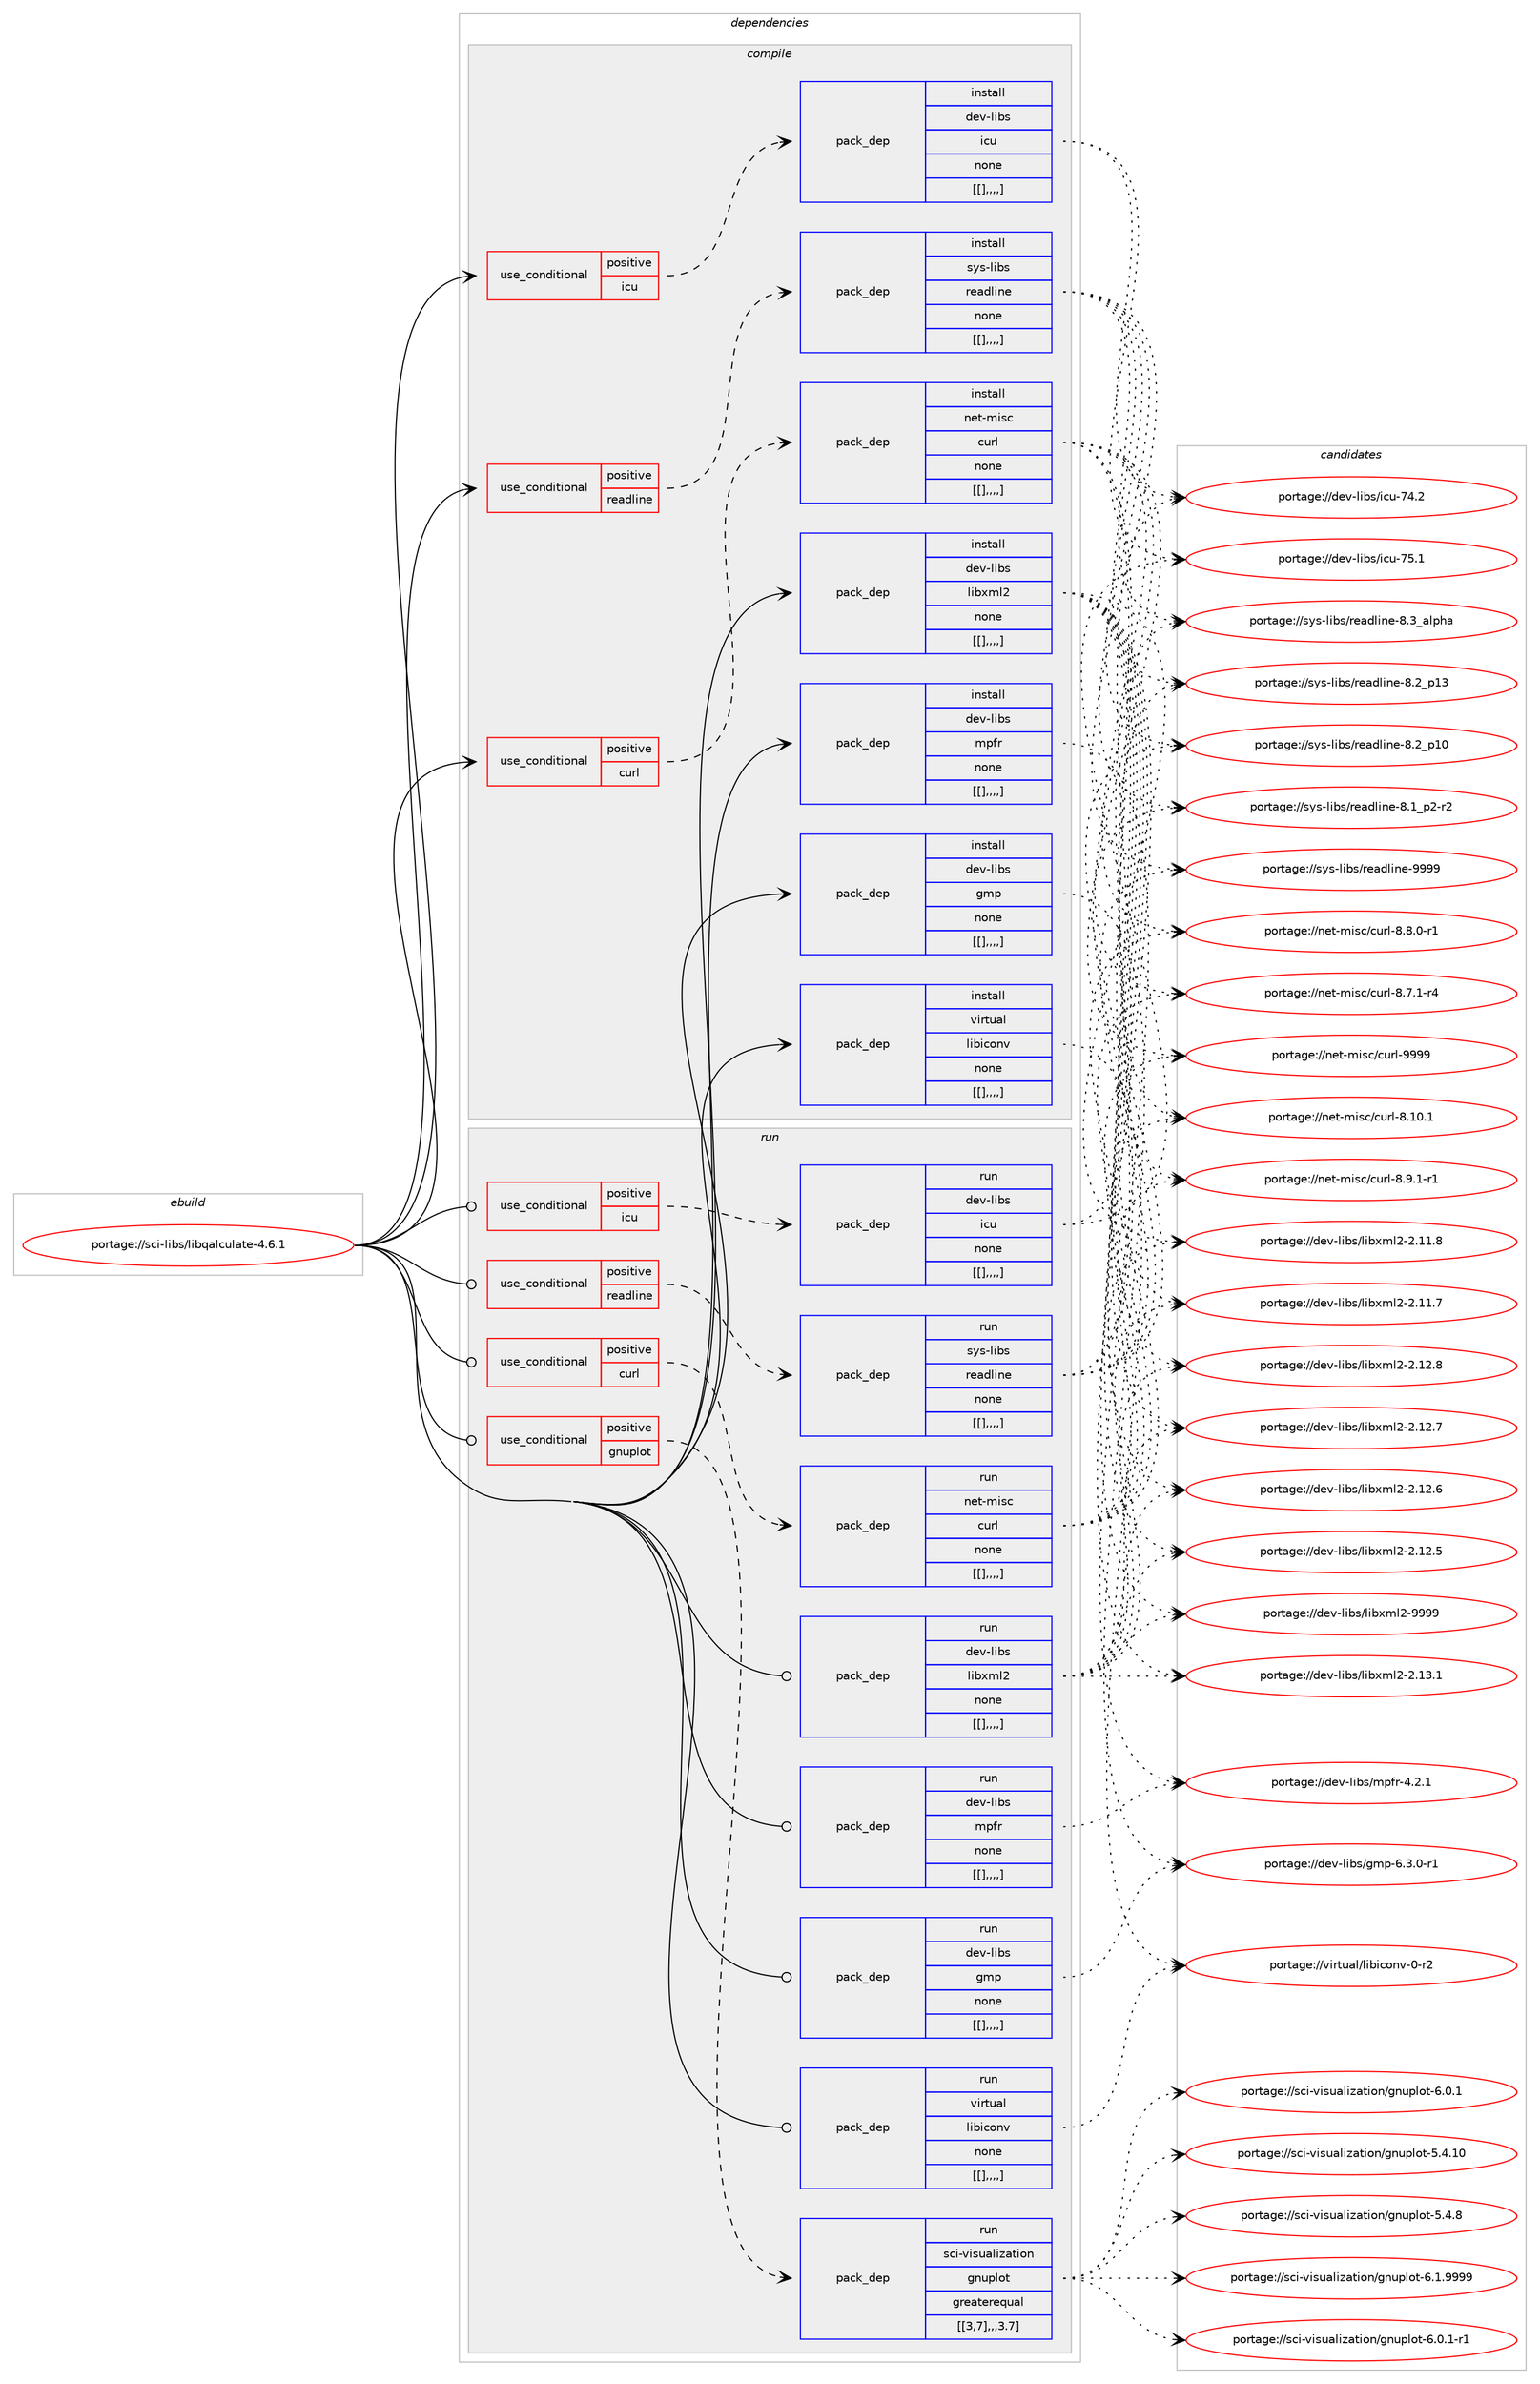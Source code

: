 digraph prolog {

# *************
# Graph options
# *************

newrank=true;
concentrate=true;
compound=true;
graph [rankdir=LR,fontname=Helvetica,fontsize=10,ranksep=1.5];#, ranksep=2.5, nodesep=0.2];
edge  [arrowhead=vee];
node  [fontname=Helvetica,fontsize=10];

# **********
# The ebuild
# **********

subgraph cluster_leftcol {
color=gray;
label=<<i>ebuild</i>>;
id [label="portage://sci-libs/libqalculate-4.6.1", color=red, width=4, href="../sci-libs/libqalculate-4.6.1.svg"];
}

# ****************
# The dependencies
# ****************

subgraph cluster_midcol {
color=gray;
label=<<i>dependencies</i>>;
subgraph cluster_compile {
fillcolor="#eeeeee";
style=filled;
label=<<i>compile</i>>;
subgraph cond5865 {
dependency15454 [label=<<TABLE BORDER="0" CELLBORDER="1" CELLSPACING="0" CELLPADDING="4"><TR><TD ROWSPAN="3" CELLPADDING="10">use_conditional</TD></TR><TR><TD>positive</TD></TR><TR><TD>curl</TD></TR></TABLE>>, shape=none, color=red];
subgraph pack9543 {
dependency15455 [label=<<TABLE BORDER="0" CELLBORDER="1" CELLSPACING="0" CELLPADDING="4" WIDTH="220"><TR><TD ROWSPAN="6" CELLPADDING="30">pack_dep</TD></TR><TR><TD WIDTH="110">install</TD></TR><TR><TD>net-misc</TD></TR><TR><TD>curl</TD></TR><TR><TD>none</TD></TR><TR><TD>[[],,,,]</TD></TR></TABLE>>, shape=none, color=blue];
}
dependency15454:e -> dependency15455:w [weight=20,style="dashed",arrowhead="vee"];
}
id:e -> dependency15454:w [weight=20,style="solid",arrowhead="vee"];
subgraph cond5866 {
dependency15456 [label=<<TABLE BORDER="0" CELLBORDER="1" CELLSPACING="0" CELLPADDING="4"><TR><TD ROWSPAN="3" CELLPADDING="10">use_conditional</TD></TR><TR><TD>positive</TD></TR><TR><TD>icu</TD></TR></TABLE>>, shape=none, color=red];
subgraph pack9544 {
dependency15457 [label=<<TABLE BORDER="0" CELLBORDER="1" CELLSPACING="0" CELLPADDING="4" WIDTH="220"><TR><TD ROWSPAN="6" CELLPADDING="30">pack_dep</TD></TR><TR><TD WIDTH="110">install</TD></TR><TR><TD>dev-libs</TD></TR><TR><TD>icu</TD></TR><TR><TD>none</TD></TR><TR><TD>[[],,,,]</TD></TR></TABLE>>, shape=none, color=blue];
}
dependency15456:e -> dependency15457:w [weight=20,style="dashed",arrowhead="vee"];
}
id:e -> dependency15456:w [weight=20,style="solid",arrowhead="vee"];
subgraph cond5867 {
dependency15458 [label=<<TABLE BORDER="0" CELLBORDER="1" CELLSPACING="0" CELLPADDING="4"><TR><TD ROWSPAN="3" CELLPADDING="10">use_conditional</TD></TR><TR><TD>positive</TD></TR><TR><TD>readline</TD></TR></TABLE>>, shape=none, color=red];
subgraph pack9545 {
dependency15459 [label=<<TABLE BORDER="0" CELLBORDER="1" CELLSPACING="0" CELLPADDING="4" WIDTH="220"><TR><TD ROWSPAN="6" CELLPADDING="30">pack_dep</TD></TR><TR><TD WIDTH="110">install</TD></TR><TR><TD>sys-libs</TD></TR><TR><TD>readline</TD></TR><TR><TD>none</TD></TR><TR><TD>[[],,,,]</TD></TR></TABLE>>, shape=none, color=blue];
}
dependency15458:e -> dependency15459:w [weight=20,style="dashed",arrowhead="vee"];
}
id:e -> dependency15458:w [weight=20,style="solid",arrowhead="vee"];
subgraph pack9546 {
dependency15460 [label=<<TABLE BORDER="0" CELLBORDER="1" CELLSPACING="0" CELLPADDING="4" WIDTH="220"><TR><TD ROWSPAN="6" CELLPADDING="30">pack_dep</TD></TR><TR><TD WIDTH="110">install</TD></TR><TR><TD>dev-libs</TD></TR><TR><TD>gmp</TD></TR><TR><TD>none</TD></TR><TR><TD>[[],,,,]</TD></TR></TABLE>>, shape=none, color=blue];
}
id:e -> dependency15460:w [weight=20,style="solid",arrowhead="vee"];
subgraph pack9547 {
dependency15461 [label=<<TABLE BORDER="0" CELLBORDER="1" CELLSPACING="0" CELLPADDING="4" WIDTH="220"><TR><TD ROWSPAN="6" CELLPADDING="30">pack_dep</TD></TR><TR><TD WIDTH="110">install</TD></TR><TR><TD>dev-libs</TD></TR><TR><TD>libxml2</TD></TR><TR><TD>none</TD></TR><TR><TD>[[],,,,]</TD></TR></TABLE>>, shape=none, color=blue];
}
id:e -> dependency15461:w [weight=20,style="solid",arrowhead="vee"];
subgraph pack9548 {
dependency15462 [label=<<TABLE BORDER="0" CELLBORDER="1" CELLSPACING="0" CELLPADDING="4" WIDTH="220"><TR><TD ROWSPAN="6" CELLPADDING="30">pack_dep</TD></TR><TR><TD WIDTH="110">install</TD></TR><TR><TD>dev-libs</TD></TR><TR><TD>mpfr</TD></TR><TR><TD>none</TD></TR><TR><TD>[[],,,,]</TD></TR></TABLE>>, shape=none, color=blue];
}
id:e -> dependency15462:w [weight=20,style="solid",arrowhead="vee"];
subgraph pack9549 {
dependency15463 [label=<<TABLE BORDER="0" CELLBORDER="1" CELLSPACING="0" CELLPADDING="4" WIDTH="220"><TR><TD ROWSPAN="6" CELLPADDING="30">pack_dep</TD></TR><TR><TD WIDTH="110">install</TD></TR><TR><TD>virtual</TD></TR><TR><TD>libiconv</TD></TR><TR><TD>none</TD></TR><TR><TD>[[],,,,]</TD></TR></TABLE>>, shape=none, color=blue];
}
id:e -> dependency15463:w [weight=20,style="solid",arrowhead="vee"];
}
subgraph cluster_compileandrun {
fillcolor="#eeeeee";
style=filled;
label=<<i>compile and run</i>>;
}
subgraph cluster_run {
fillcolor="#eeeeee";
style=filled;
label=<<i>run</i>>;
subgraph cond5868 {
dependency15464 [label=<<TABLE BORDER="0" CELLBORDER="1" CELLSPACING="0" CELLPADDING="4"><TR><TD ROWSPAN="3" CELLPADDING="10">use_conditional</TD></TR><TR><TD>positive</TD></TR><TR><TD>curl</TD></TR></TABLE>>, shape=none, color=red];
subgraph pack9550 {
dependency15465 [label=<<TABLE BORDER="0" CELLBORDER="1" CELLSPACING="0" CELLPADDING="4" WIDTH="220"><TR><TD ROWSPAN="6" CELLPADDING="30">pack_dep</TD></TR><TR><TD WIDTH="110">run</TD></TR><TR><TD>net-misc</TD></TR><TR><TD>curl</TD></TR><TR><TD>none</TD></TR><TR><TD>[[],,,,]</TD></TR></TABLE>>, shape=none, color=blue];
}
dependency15464:e -> dependency15465:w [weight=20,style="dashed",arrowhead="vee"];
}
id:e -> dependency15464:w [weight=20,style="solid",arrowhead="odot"];
subgraph cond5869 {
dependency15466 [label=<<TABLE BORDER="0" CELLBORDER="1" CELLSPACING="0" CELLPADDING="4"><TR><TD ROWSPAN="3" CELLPADDING="10">use_conditional</TD></TR><TR><TD>positive</TD></TR><TR><TD>gnuplot</TD></TR></TABLE>>, shape=none, color=red];
subgraph pack9551 {
dependency15467 [label=<<TABLE BORDER="0" CELLBORDER="1" CELLSPACING="0" CELLPADDING="4" WIDTH="220"><TR><TD ROWSPAN="6" CELLPADDING="30">pack_dep</TD></TR><TR><TD WIDTH="110">run</TD></TR><TR><TD>sci-visualization</TD></TR><TR><TD>gnuplot</TD></TR><TR><TD>greaterequal</TD></TR><TR><TD>[[3,7],,,3.7]</TD></TR></TABLE>>, shape=none, color=blue];
}
dependency15466:e -> dependency15467:w [weight=20,style="dashed",arrowhead="vee"];
}
id:e -> dependency15466:w [weight=20,style="solid",arrowhead="odot"];
subgraph cond5870 {
dependency15468 [label=<<TABLE BORDER="0" CELLBORDER="1" CELLSPACING="0" CELLPADDING="4"><TR><TD ROWSPAN="3" CELLPADDING="10">use_conditional</TD></TR><TR><TD>positive</TD></TR><TR><TD>icu</TD></TR></TABLE>>, shape=none, color=red];
subgraph pack9552 {
dependency15469 [label=<<TABLE BORDER="0" CELLBORDER="1" CELLSPACING="0" CELLPADDING="4" WIDTH="220"><TR><TD ROWSPAN="6" CELLPADDING="30">pack_dep</TD></TR><TR><TD WIDTH="110">run</TD></TR><TR><TD>dev-libs</TD></TR><TR><TD>icu</TD></TR><TR><TD>none</TD></TR><TR><TD>[[],,,,]</TD></TR></TABLE>>, shape=none, color=blue];
}
dependency15468:e -> dependency15469:w [weight=20,style="dashed",arrowhead="vee"];
}
id:e -> dependency15468:w [weight=20,style="solid",arrowhead="odot"];
subgraph cond5871 {
dependency15470 [label=<<TABLE BORDER="0" CELLBORDER="1" CELLSPACING="0" CELLPADDING="4"><TR><TD ROWSPAN="3" CELLPADDING="10">use_conditional</TD></TR><TR><TD>positive</TD></TR><TR><TD>readline</TD></TR></TABLE>>, shape=none, color=red];
subgraph pack9553 {
dependency15471 [label=<<TABLE BORDER="0" CELLBORDER="1" CELLSPACING="0" CELLPADDING="4" WIDTH="220"><TR><TD ROWSPAN="6" CELLPADDING="30">pack_dep</TD></TR><TR><TD WIDTH="110">run</TD></TR><TR><TD>sys-libs</TD></TR><TR><TD>readline</TD></TR><TR><TD>none</TD></TR><TR><TD>[[],,,,]</TD></TR></TABLE>>, shape=none, color=blue];
}
dependency15470:e -> dependency15471:w [weight=20,style="dashed",arrowhead="vee"];
}
id:e -> dependency15470:w [weight=20,style="solid",arrowhead="odot"];
subgraph pack9554 {
dependency15472 [label=<<TABLE BORDER="0" CELLBORDER="1" CELLSPACING="0" CELLPADDING="4" WIDTH="220"><TR><TD ROWSPAN="6" CELLPADDING="30">pack_dep</TD></TR><TR><TD WIDTH="110">run</TD></TR><TR><TD>dev-libs</TD></TR><TR><TD>gmp</TD></TR><TR><TD>none</TD></TR><TR><TD>[[],,,,]</TD></TR></TABLE>>, shape=none, color=blue];
}
id:e -> dependency15472:w [weight=20,style="solid",arrowhead="odot"];
subgraph pack9555 {
dependency15473 [label=<<TABLE BORDER="0" CELLBORDER="1" CELLSPACING="0" CELLPADDING="4" WIDTH="220"><TR><TD ROWSPAN="6" CELLPADDING="30">pack_dep</TD></TR><TR><TD WIDTH="110">run</TD></TR><TR><TD>dev-libs</TD></TR><TR><TD>libxml2</TD></TR><TR><TD>none</TD></TR><TR><TD>[[],,,,]</TD></TR></TABLE>>, shape=none, color=blue];
}
id:e -> dependency15473:w [weight=20,style="solid",arrowhead="odot"];
subgraph pack9556 {
dependency15474 [label=<<TABLE BORDER="0" CELLBORDER="1" CELLSPACING="0" CELLPADDING="4" WIDTH="220"><TR><TD ROWSPAN="6" CELLPADDING="30">pack_dep</TD></TR><TR><TD WIDTH="110">run</TD></TR><TR><TD>dev-libs</TD></TR><TR><TD>mpfr</TD></TR><TR><TD>none</TD></TR><TR><TD>[[],,,,]</TD></TR></TABLE>>, shape=none, color=blue];
}
id:e -> dependency15474:w [weight=20,style="solid",arrowhead="odot"];
subgraph pack9557 {
dependency15475 [label=<<TABLE BORDER="0" CELLBORDER="1" CELLSPACING="0" CELLPADDING="4" WIDTH="220"><TR><TD ROWSPAN="6" CELLPADDING="30">pack_dep</TD></TR><TR><TD WIDTH="110">run</TD></TR><TR><TD>virtual</TD></TR><TR><TD>libiconv</TD></TR><TR><TD>none</TD></TR><TR><TD>[[],,,,]</TD></TR></TABLE>>, shape=none, color=blue];
}
id:e -> dependency15475:w [weight=20,style="solid",arrowhead="odot"];
}
}

# **************
# The candidates
# **************

subgraph cluster_choices {
rank=same;
color=gray;
label=<<i>candidates</i>>;

subgraph choice9543 {
color=black;
nodesep=1;
choice110101116451091051159947991171141084557575757 [label="portage://net-misc/curl-9999", color=red, width=4,href="../net-misc/curl-9999.svg"];
choice1101011164510910511599479911711410845564649484649 [label="portage://net-misc/curl-8.10.1", color=red, width=4,href="../net-misc/curl-8.10.1.svg"];
choice110101116451091051159947991171141084556465746494511449 [label="portage://net-misc/curl-8.9.1-r1", color=red, width=4,href="../net-misc/curl-8.9.1-r1.svg"];
choice110101116451091051159947991171141084556465646484511449 [label="portage://net-misc/curl-8.8.0-r1", color=red, width=4,href="../net-misc/curl-8.8.0-r1.svg"];
choice110101116451091051159947991171141084556465546494511452 [label="portage://net-misc/curl-8.7.1-r4", color=red, width=4,href="../net-misc/curl-8.7.1-r4.svg"];
dependency15455:e -> choice110101116451091051159947991171141084557575757:w [style=dotted,weight="100"];
dependency15455:e -> choice1101011164510910511599479911711410845564649484649:w [style=dotted,weight="100"];
dependency15455:e -> choice110101116451091051159947991171141084556465746494511449:w [style=dotted,weight="100"];
dependency15455:e -> choice110101116451091051159947991171141084556465646484511449:w [style=dotted,weight="100"];
dependency15455:e -> choice110101116451091051159947991171141084556465546494511452:w [style=dotted,weight="100"];
}
subgraph choice9544 {
color=black;
nodesep=1;
choice100101118451081059811547105991174555534649 [label="portage://dev-libs/icu-75.1", color=red, width=4,href="../dev-libs/icu-75.1.svg"];
choice100101118451081059811547105991174555524650 [label="portage://dev-libs/icu-74.2", color=red, width=4,href="../dev-libs/icu-74.2.svg"];
dependency15457:e -> choice100101118451081059811547105991174555534649:w [style=dotted,weight="100"];
dependency15457:e -> choice100101118451081059811547105991174555524650:w [style=dotted,weight="100"];
}
subgraph choice9545 {
color=black;
nodesep=1;
choice115121115451081059811547114101971001081051101014557575757 [label="portage://sys-libs/readline-9999", color=red, width=4,href="../sys-libs/readline-9999.svg"];
choice1151211154510810598115471141019710010810511010145564651959710811210497 [label="portage://sys-libs/readline-8.3_alpha", color=red, width=4,href="../sys-libs/readline-8.3_alpha.svg"];
choice1151211154510810598115471141019710010810511010145564650951124951 [label="portage://sys-libs/readline-8.2_p13", color=red, width=4,href="../sys-libs/readline-8.2_p13.svg"];
choice1151211154510810598115471141019710010810511010145564650951124948 [label="portage://sys-libs/readline-8.2_p10", color=red, width=4,href="../sys-libs/readline-8.2_p10.svg"];
choice115121115451081059811547114101971001081051101014556464995112504511450 [label="portage://sys-libs/readline-8.1_p2-r2", color=red, width=4,href="../sys-libs/readline-8.1_p2-r2.svg"];
dependency15459:e -> choice115121115451081059811547114101971001081051101014557575757:w [style=dotted,weight="100"];
dependency15459:e -> choice1151211154510810598115471141019710010810511010145564651959710811210497:w [style=dotted,weight="100"];
dependency15459:e -> choice1151211154510810598115471141019710010810511010145564650951124951:w [style=dotted,weight="100"];
dependency15459:e -> choice1151211154510810598115471141019710010810511010145564650951124948:w [style=dotted,weight="100"];
dependency15459:e -> choice115121115451081059811547114101971001081051101014556464995112504511450:w [style=dotted,weight="100"];
}
subgraph choice9546 {
color=black;
nodesep=1;
choice1001011184510810598115471031091124554465146484511449 [label="portage://dev-libs/gmp-6.3.0-r1", color=red, width=4,href="../dev-libs/gmp-6.3.0-r1.svg"];
dependency15460:e -> choice1001011184510810598115471031091124554465146484511449:w [style=dotted,weight="100"];
}
subgraph choice9547 {
color=black;
nodesep=1;
choice10010111845108105981154710810598120109108504557575757 [label="portage://dev-libs/libxml2-9999", color=red, width=4,href="../dev-libs/libxml2-9999.svg"];
choice100101118451081059811547108105981201091085045504649514649 [label="portage://dev-libs/libxml2-2.13.1", color=red, width=4,href="../dev-libs/libxml2-2.13.1.svg"];
choice100101118451081059811547108105981201091085045504649504656 [label="portage://dev-libs/libxml2-2.12.8", color=red, width=4,href="../dev-libs/libxml2-2.12.8.svg"];
choice100101118451081059811547108105981201091085045504649504655 [label="portage://dev-libs/libxml2-2.12.7", color=red, width=4,href="../dev-libs/libxml2-2.12.7.svg"];
choice100101118451081059811547108105981201091085045504649504654 [label="portage://dev-libs/libxml2-2.12.6", color=red, width=4,href="../dev-libs/libxml2-2.12.6.svg"];
choice100101118451081059811547108105981201091085045504649504653 [label="portage://dev-libs/libxml2-2.12.5", color=red, width=4,href="../dev-libs/libxml2-2.12.5.svg"];
choice100101118451081059811547108105981201091085045504649494656 [label="portage://dev-libs/libxml2-2.11.8", color=red, width=4,href="../dev-libs/libxml2-2.11.8.svg"];
choice100101118451081059811547108105981201091085045504649494655 [label="portage://dev-libs/libxml2-2.11.7", color=red, width=4,href="../dev-libs/libxml2-2.11.7.svg"];
dependency15461:e -> choice10010111845108105981154710810598120109108504557575757:w [style=dotted,weight="100"];
dependency15461:e -> choice100101118451081059811547108105981201091085045504649514649:w [style=dotted,weight="100"];
dependency15461:e -> choice100101118451081059811547108105981201091085045504649504656:w [style=dotted,weight="100"];
dependency15461:e -> choice100101118451081059811547108105981201091085045504649504655:w [style=dotted,weight="100"];
dependency15461:e -> choice100101118451081059811547108105981201091085045504649504654:w [style=dotted,weight="100"];
dependency15461:e -> choice100101118451081059811547108105981201091085045504649504653:w [style=dotted,weight="100"];
dependency15461:e -> choice100101118451081059811547108105981201091085045504649494656:w [style=dotted,weight="100"];
dependency15461:e -> choice100101118451081059811547108105981201091085045504649494655:w [style=dotted,weight="100"];
}
subgraph choice9548 {
color=black;
nodesep=1;
choice100101118451081059811547109112102114455246504649 [label="portage://dev-libs/mpfr-4.2.1", color=red, width=4,href="../dev-libs/mpfr-4.2.1.svg"];
dependency15462:e -> choice100101118451081059811547109112102114455246504649:w [style=dotted,weight="100"];
}
subgraph choice9549 {
color=black;
nodesep=1;
choice1181051141161179710847108105981059911111011845484511450 [label="portage://virtual/libiconv-0-r2", color=red, width=4,href="../virtual/libiconv-0-r2.svg"];
dependency15463:e -> choice1181051141161179710847108105981059911111011845484511450:w [style=dotted,weight="100"];
}
subgraph choice9550 {
color=black;
nodesep=1;
choice110101116451091051159947991171141084557575757 [label="portage://net-misc/curl-9999", color=red, width=4,href="../net-misc/curl-9999.svg"];
choice1101011164510910511599479911711410845564649484649 [label="portage://net-misc/curl-8.10.1", color=red, width=4,href="../net-misc/curl-8.10.1.svg"];
choice110101116451091051159947991171141084556465746494511449 [label="portage://net-misc/curl-8.9.1-r1", color=red, width=4,href="../net-misc/curl-8.9.1-r1.svg"];
choice110101116451091051159947991171141084556465646484511449 [label="portage://net-misc/curl-8.8.0-r1", color=red, width=4,href="../net-misc/curl-8.8.0-r1.svg"];
choice110101116451091051159947991171141084556465546494511452 [label="portage://net-misc/curl-8.7.1-r4", color=red, width=4,href="../net-misc/curl-8.7.1-r4.svg"];
dependency15465:e -> choice110101116451091051159947991171141084557575757:w [style=dotted,weight="100"];
dependency15465:e -> choice1101011164510910511599479911711410845564649484649:w [style=dotted,weight="100"];
dependency15465:e -> choice110101116451091051159947991171141084556465746494511449:w [style=dotted,weight="100"];
dependency15465:e -> choice110101116451091051159947991171141084556465646484511449:w [style=dotted,weight="100"];
dependency15465:e -> choice110101116451091051159947991171141084556465546494511452:w [style=dotted,weight="100"];
}
subgraph choice9551 {
color=black;
nodesep=1;
choice1159910545118105115117971081051229711610511111047103110117112108111116455446494657575757 [label="portage://sci-visualization/gnuplot-6.1.9999", color=red, width=4,href="../sci-visualization/gnuplot-6.1.9999.svg"];
choice11599105451181051151179710810512297116105111110471031101171121081111164554464846494511449 [label="portage://sci-visualization/gnuplot-6.0.1-r1", color=red, width=4,href="../sci-visualization/gnuplot-6.0.1-r1.svg"];
choice1159910545118105115117971081051229711610511111047103110117112108111116455446484649 [label="portage://sci-visualization/gnuplot-6.0.1", color=red, width=4,href="../sci-visualization/gnuplot-6.0.1.svg"];
choice115991054511810511511797108105122971161051111104710311011711210811111645534652464948 [label="portage://sci-visualization/gnuplot-5.4.10", color=red, width=4,href="../sci-visualization/gnuplot-5.4.10.svg"];
choice1159910545118105115117971081051229711610511111047103110117112108111116455346524656 [label="portage://sci-visualization/gnuplot-5.4.8", color=red, width=4,href="../sci-visualization/gnuplot-5.4.8.svg"];
dependency15467:e -> choice1159910545118105115117971081051229711610511111047103110117112108111116455446494657575757:w [style=dotted,weight="100"];
dependency15467:e -> choice11599105451181051151179710810512297116105111110471031101171121081111164554464846494511449:w [style=dotted,weight="100"];
dependency15467:e -> choice1159910545118105115117971081051229711610511111047103110117112108111116455446484649:w [style=dotted,weight="100"];
dependency15467:e -> choice115991054511810511511797108105122971161051111104710311011711210811111645534652464948:w [style=dotted,weight="100"];
dependency15467:e -> choice1159910545118105115117971081051229711610511111047103110117112108111116455346524656:w [style=dotted,weight="100"];
}
subgraph choice9552 {
color=black;
nodesep=1;
choice100101118451081059811547105991174555534649 [label="portage://dev-libs/icu-75.1", color=red, width=4,href="../dev-libs/icu-75.1.svg"];
choice100101118451081059811547105991174555524650 [label="portage://dev-libs/icu-74.2", color=red, width=4,href="../dev-libs/icu-74.2.svg"];
dependency15469:e -> choice100101118451081059811547105991174555534649:w [style=dotted,weight="100"];
dependency15469:e -> choice100101118451081059811547105991174555524650:w [style=dotted,weight="100"];
}
subgraph choice9553 {
color=black;
nodesep=1;
choice115121115451081059811547114101971001081051101014557575757 [label="portage://sys-libs/readline-9999", color=red, width=4,href="../sys-libs/readline-9999.svg"];
choice1151211154510810598115471141019710010810511010145564651959710811210497 [label="portage://sys-libs/readline-8.3_alpha", color=red, width=4,href="../sys-libs/readline-8.3_alpha.svg"];
choice1151211154510810598115471141019710010810511010145564650951124951 [label="portage://sys-libs/readline-8.2_p13", color=red, width=4,href="../sys-libs/readline-8.2_p13.svg"];
choice1151211154510810598115471141019710010810511010145564650951124948 [label="portage://sys-libs/readline-8.2_p10", color=red, width=4,href="../sys-libs/readline-8.2_p10.svg"];
choice115121115451081059811547114101971001081051101014556464995112504511450 [label="portage://sys-libs/readline-8.1_p2-r2", color=red, width=4,href="../sys-libs/readline-8.1_p2-r2.svg"];
dependency15471:e -> choice115121115451081059811547114101971001081051101014557575757:w [style=dotted,weight="100"];
dependency15471:e -> choice1151211154510810598115471141019710010810511010145564651959710811210497:w [style=dotted,weight="100"];
dependency15471:e -> choice1151211154510810598115471141019710010810511010145564650951124951:w [style=dotted,weight="100"];
dependency15471:e -> choice1151211154510810598115471141019710010810511010145564650951124948:w [style=dotted,weight="100"];
dependency15471:e -> choice115121115451081059811547114101971001081051101014556464995112504511450:w [style=dotted,weight="100"];
}
subgraph choice9554 {
color=black;
nodesep=1;
choice1001011184510810598115471031091124554465146484511449 [label="portage://dev-libs/gmp-6.3.0-r1", color=red, width=4,href="../dev-libs/gmp-6.3.0-r1.svg"];
dependency15472:e -> choice1001011184510810598115471031091124554465146484511449:w [style=dotted,weight="100"];
}
subgraph choice9555 {
color=black;
nodesep=1;
choice10010111845108105981154710810598120109108504557575757 [label="portage://dev-libs/libxml2-9999", color=red, width=4,href="../dev-libs/libxml2-9999.svg"];
choice100101118451081059811547108105981201091085045504649514649 [label="portage://dev-libs/libxml2-2.13.1", color=red, width=4,href="../dev-libs/libxml2-2.13.1.svg"];
choice100101118451081059811547108105981201091085045504649504656 [label="portage://dev-libs/libxml2-2.12.8", color=red, width=4,href="../dev-libs/libxml2-2.12.8.svg"];
choice100101118451081059811547108105981201091085045504649504655 [label="portage://dev-libs/libxml2-2.12.7", color=red, width=4,href="../dev-libs/libxml2-2.12.7.svg"];
choice100101118451081059811547108105981201091085045504649504654 [label="portage://dev-libs/libxml2-2.12.6", color=red, width=4,href="../dev-libs/libxml2-2.12.6.svg"];
choice100101118451081059811547108105981201091085045504649504653 [label="portage://dev-libs/libxml2-2.12.5", color=red, width=4,href="../dev-libs/libxml2-2.12.5.svg"];
choice100101118451081059811547108105981201091085045504649494656 [label="portage://dev-libs/libxml2-2.11.8", color=red, width=4,href="../dev-libs/libxml2-2.11.8.svg"];
choice100101118451081059811547108105981201091085045504649494655 [label="portage://dev-libs/libxml2-2.11.7", color=red, width=4,href="../dev-libs/libxml2-2.11.7.svg"];
dependency15473:e -> choice10010111845108105981154710810598120109108504557575757:w [style=dotted,weight="100"];
dependency15473:e -> choice100101118451081059811547108105981201091085045504649514649:w [style=dotted,weight="100"];
dependency15473:e -> choice100101118451081059811547108105981201091085045504649504656:w [style=dotted,weight="100"];
dependency15473:e -> choice100101118451081059811547108105981201091085045504649504655:w [style=dotted,weight="100"];
dependency15473:e -> choice100101118451081059811547108105981201091085045504649504654:w [style=dotted,weight="100"];
dependency15473:e -> choice100101118451081059811547108105981201091085045504649504653:w [style=dotted,weight="100"];
dependency15473:e -> choice100101118451081059811547108105981201091085045504649494656:w [style=dotted,weight="100"];
dependency15473:e -> choice100101118451081059811547108105981201091085045504649494655:w [style=dotted,weight="100"];
}
subgraph choice9556 {
color=black;
nodesep=1;
choice100101118451081059811547109112102114455246504649 [label="portage://dev-libs/mpfr-4.2.1", color=red, width=4,href="../dev-libs/mpfr-4.2.1.svg"];
dependency15474:e -> choice100101118451081059811547109112102114455246504649:w [style=dotted,weight="100"];
}
subgraph choice9557 {
color=black;
nodesep=1;
choice1181051141161179710847108105981059911111011845484511450 [label="portage://virtual/libiconv-0-r2", color=red, width=4,href="../virtual/libiconv-0-r2.svg"];
dependency15475:e -> choice1181051141161179710847108105981059911111011845484511450:w [style=dotted,weight="100"];
}
}

}
